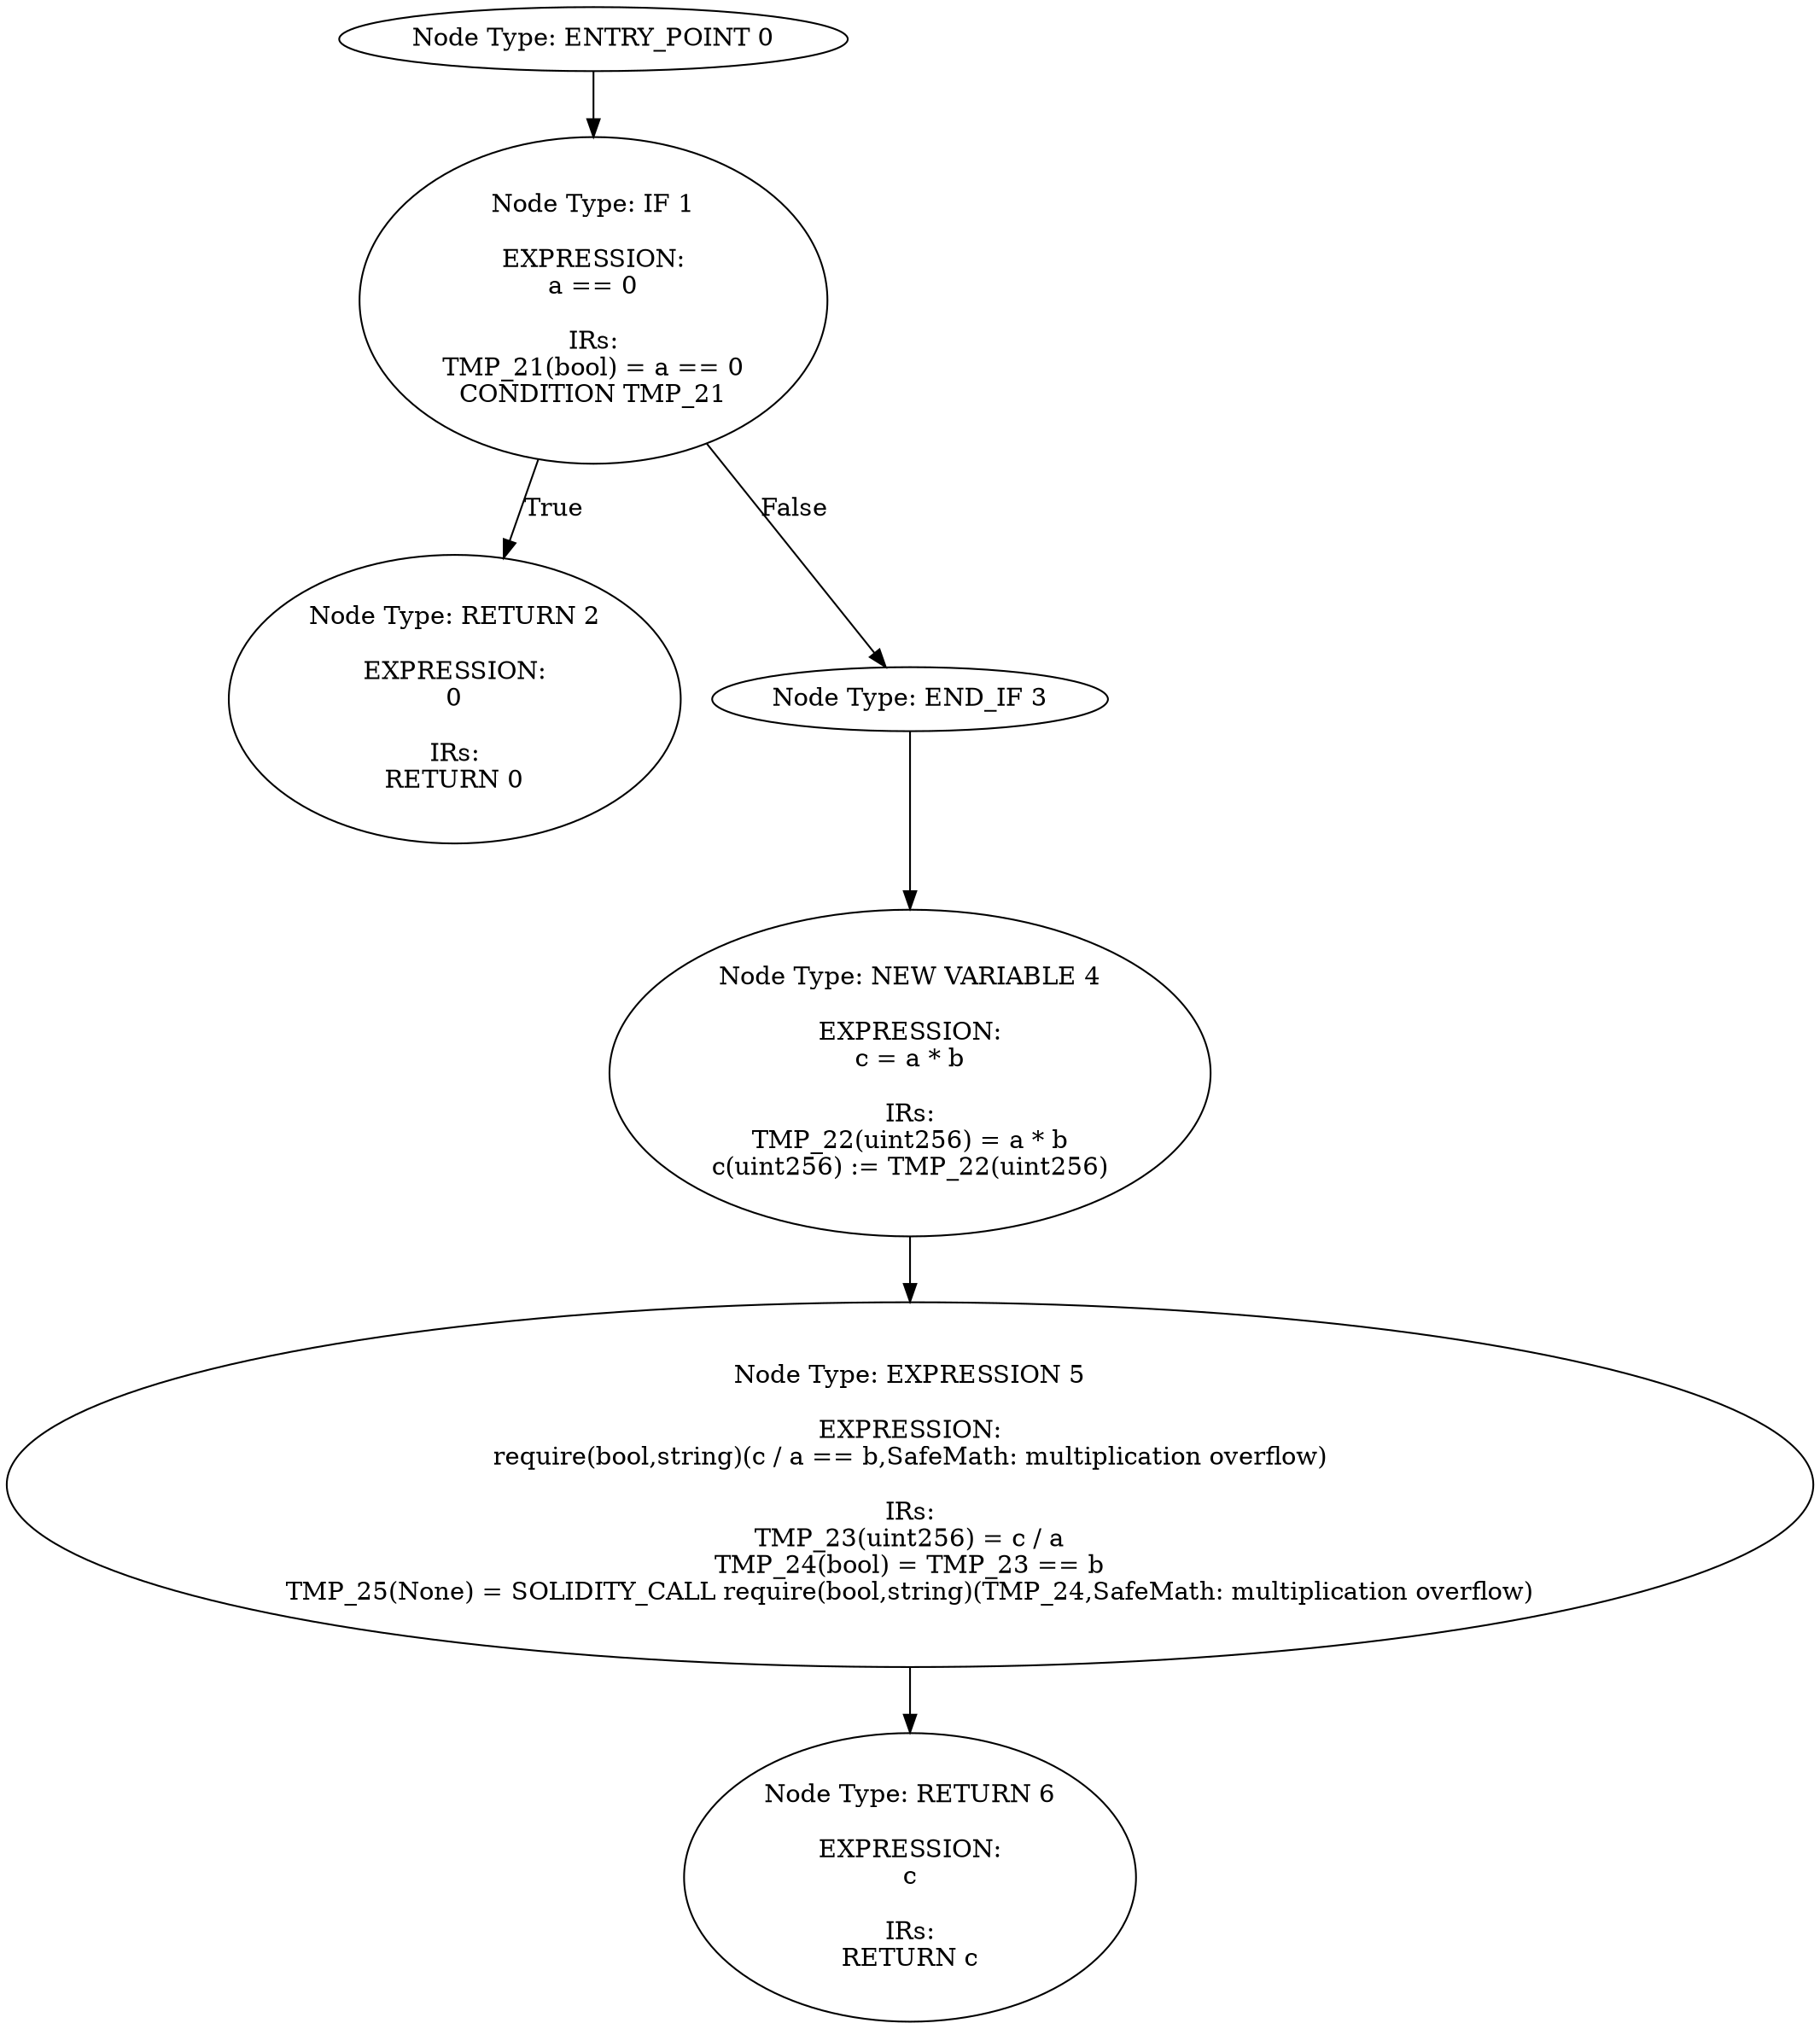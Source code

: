 digraph{
0[label="Node Type: ENTRY_POINT 0
"];
0->1;
1[label="Node Type: IF 1

EXPRESSION:
a == 0

IRs:
TMP_21(bool) = a == 0
CONDITION TMP_21"];
1->2[label="True"];
1->3[label="False"];
2[label="Node Type: RETURN 2

EXPRESSION:
0

IRs:
RETURN 0"];
3[label="Node Type: END_IF 3
"];
3->4;
4[label="Node Type: NEW VARIABLE 4

EXPRESSION:
c = a * b

IRs:
TMP_22(uint256) = a * b
c(uint256) := TMP_22(uint256)"];
4->5;
5[label="Node Type: EXPRESSION 5

EXPRESSION:
require(bool,string)(c / a == b,SafeMath: multiplication overflow)

IRs:
TMP_23(uint256) = c / a
TMP_24(bool) = TMP_23 == b
TMP_25(None) = SOLIDITY_CALL require(bool,string)(TMP_24,SafeMath: multiplication overflow)"];
5->6;
6[label="Node Type: RETURN 6

EXPRESSION:
c

IRs:
RETURN c"];
}
